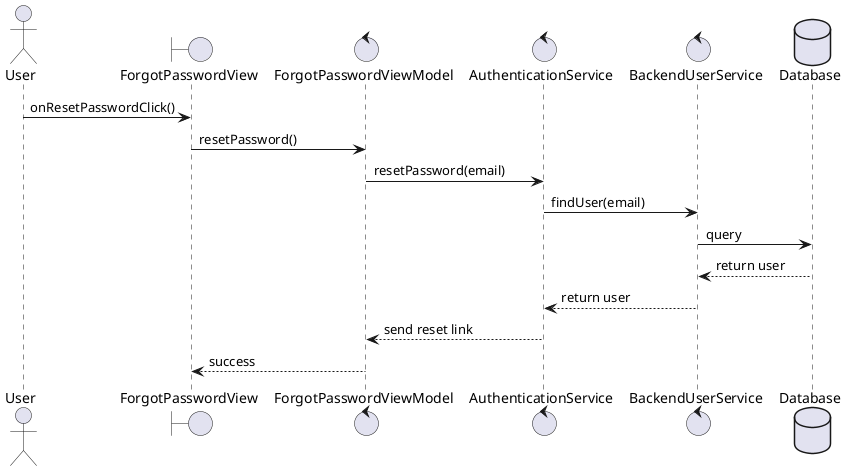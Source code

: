 @startuml
actor User
boundary ForgotPasswordView
control ForgotPasswordViewModel
control AuthenticationService
control BackendUserService
database Database

User -> ForgotPasswordView : onResetPasswordClick()
ForgotPasswordView -> ForgotPasswordViewModel : resetPassword()
ForgotPasswordViewModel -> AuthenticationService : resetPassword(email)
AuthenticationService -> BackendUserService : findUser(email)
BackendUserService -> Database : query
Database --> BackendUserService : return user
BackendUserService --> AuthenticationService : return user
AuthenticationService --> ForgotPasswordViewModel : send reset link
ForgotPasswordViewModel --> ForgotPasswordView : success
@enduml
